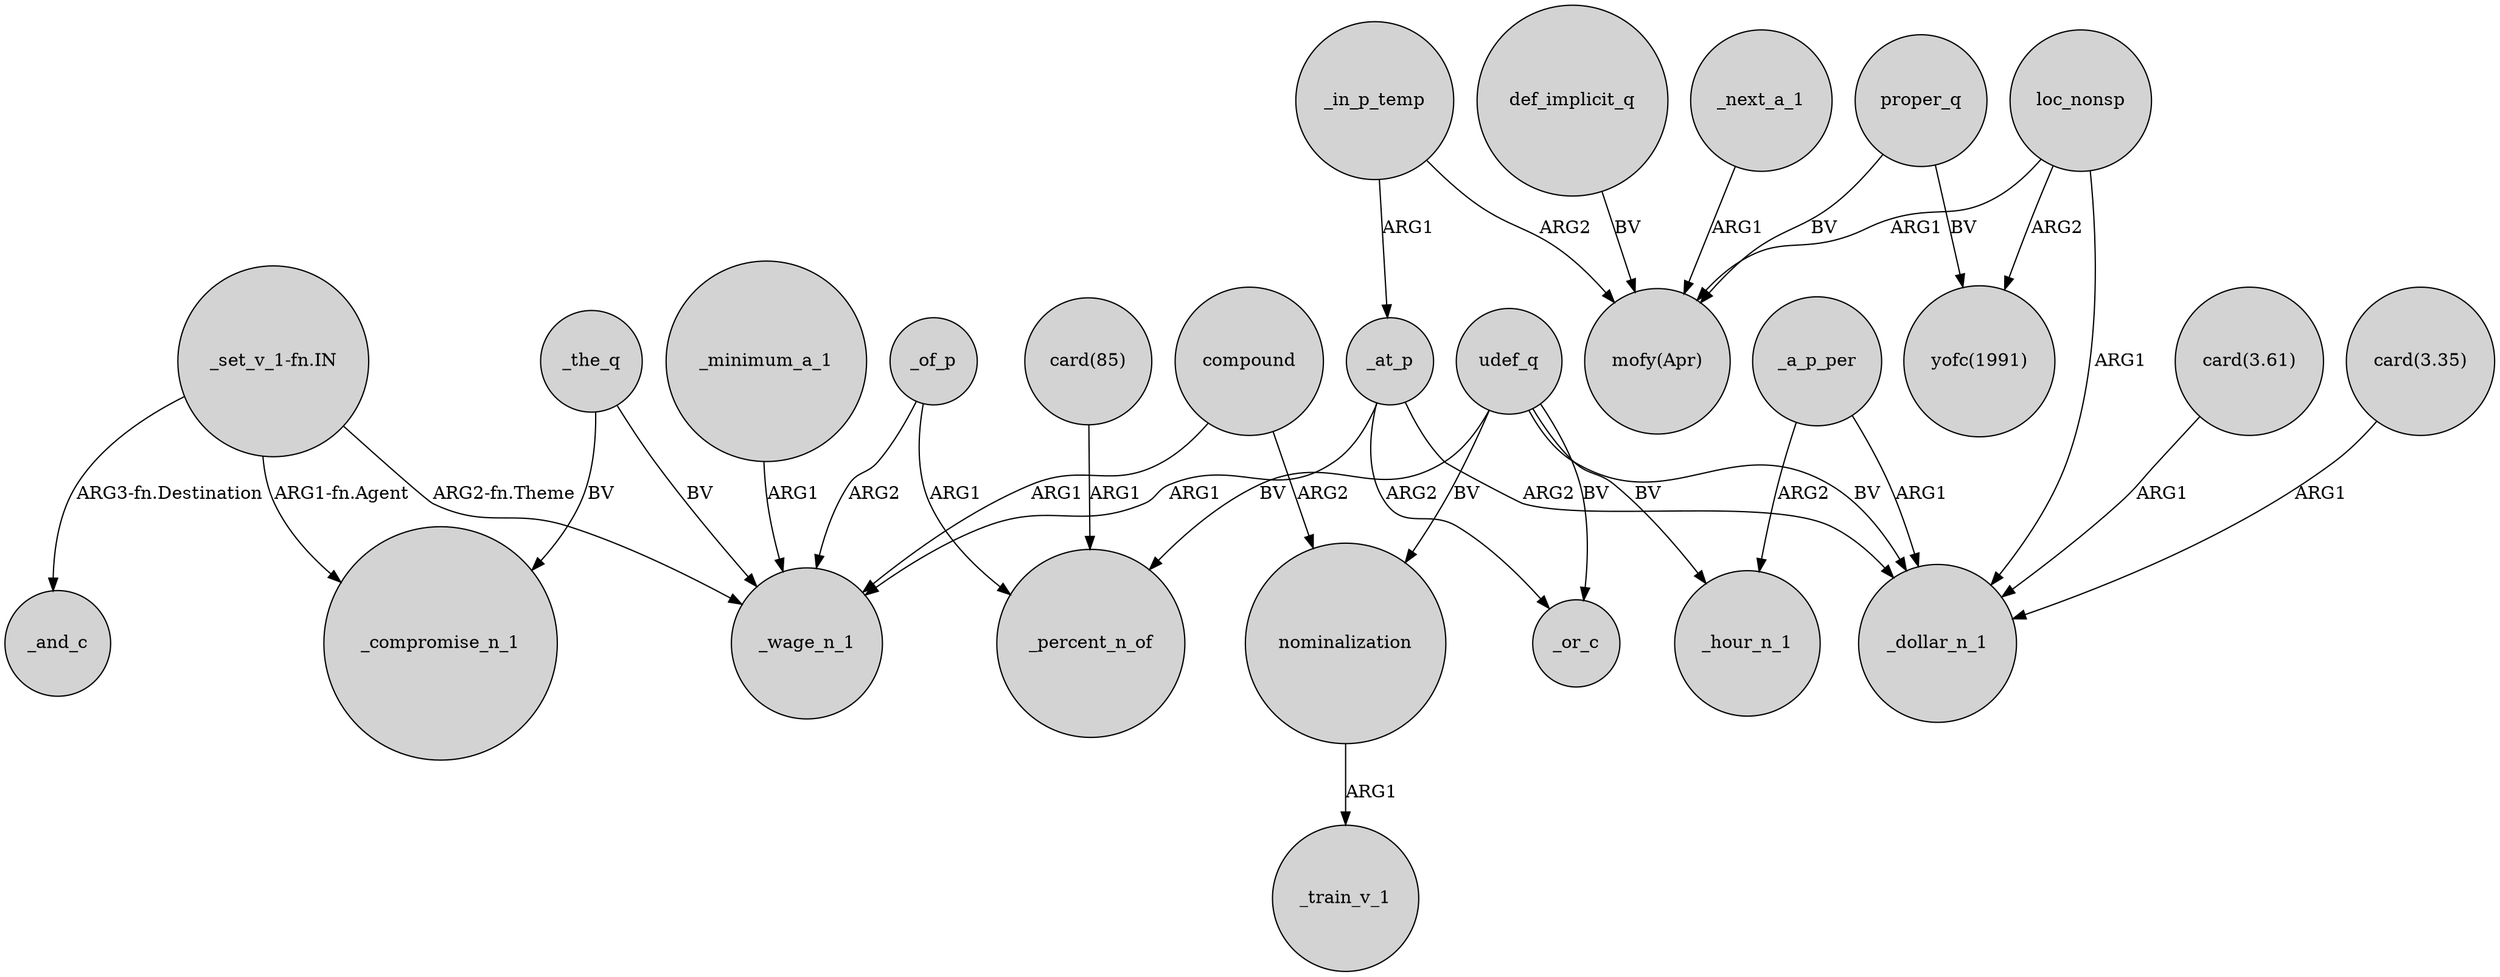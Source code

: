 digraph {
	node [shape=circle style=filled]
	"_set_v_1-fn.IN" -> _and_c [label="ARG3-fn.Destination"]
	_the_q -> _wage_n_1 [label=BV]
	_the_q -> _compromise_n_1 [label=BV]
	"card(85)" -> _percent_n_of [label=ARG1]
	_at_p -> _dollar_n_1 [label=ARG2]
	loc_nonsp -> "yofc(1991)" [label=ARG2]
	proper_q -> "yofc(1991)" [label=BV]
	udef_q -> _hour_n_1 [label=BV]
	_minimum_a_1 -> _wage_n_1 [label=ARG1]
	_in_p_temp -> _at_p [label=ARG1]
	compound -> _wage_n_1 [label=ARG1]
	compound -> nominalization [label=ARG2]
	proper_q -> "mofy(Apr)" [label=BV]
	_of_p -> _wage_n_1 [label=ARG2]
	def_implicit_q -> "mofy(Apr)" [label=BV]
	udef_q -> _or_c [label=BV]
	"card(3.61)" -> _dollar_n_1 [label=ARG1]
	_at_p -> _or_c [label=ARG2]
	_of_p -> _percent_n_of [label=ARG1]
	_a_p_per -> _dollar_n_1 [label=ARG1]
	_at_p -> _wage_n_1 [label=ARG1]
	"card(3.35)" -> _dollar_n_1 [label=ARG1]
	_next_a_1 -> "mofy(Apr)" [label=ARG1]
	_in_p_temp -> "mofy(Apr)" [label=ARG2]
	loc_nonsp -> "mofy(Apr)" [label=ARG1]
	udef_q -> nominalization [label=BV]
	"_set_v_1-fn.IN" -> _compromise_n_1 [label="ARG1-fn.Agent"]
	udef_q -> _percent_n_of [label=BV]
	_a_p_per -> _hour_n_1 [label=ARG2]
	"_set_v_1-fn.IN" -> _wage_n_1 [label="ARG2-fn.Theme"]
	loc_nonsp -> _dollar_n_1 [label=ARG1]
	udef_q -> _dollar_n_1 [label=BV]
	nominalization -> _train_v_1 [label=ARG1]
}
